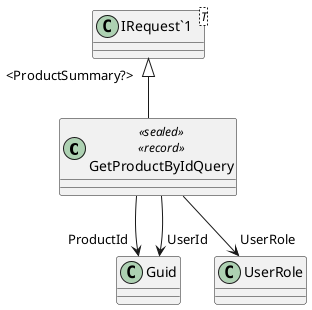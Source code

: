 @startuml
class GetProductByIdQuery <<sealed>> <<record>> {
}
class "IRequest`1"<T> {
}
"IRequest`1" "<ProductSummary?>" <|-- GetProductByIdQuery
GetProductByIdQuery --> "ProductId" Guid
GetProductByIdQuery --> "UserId" Guid
GetProductByIdQuery --> "UserRole" UserRole
@enduml
